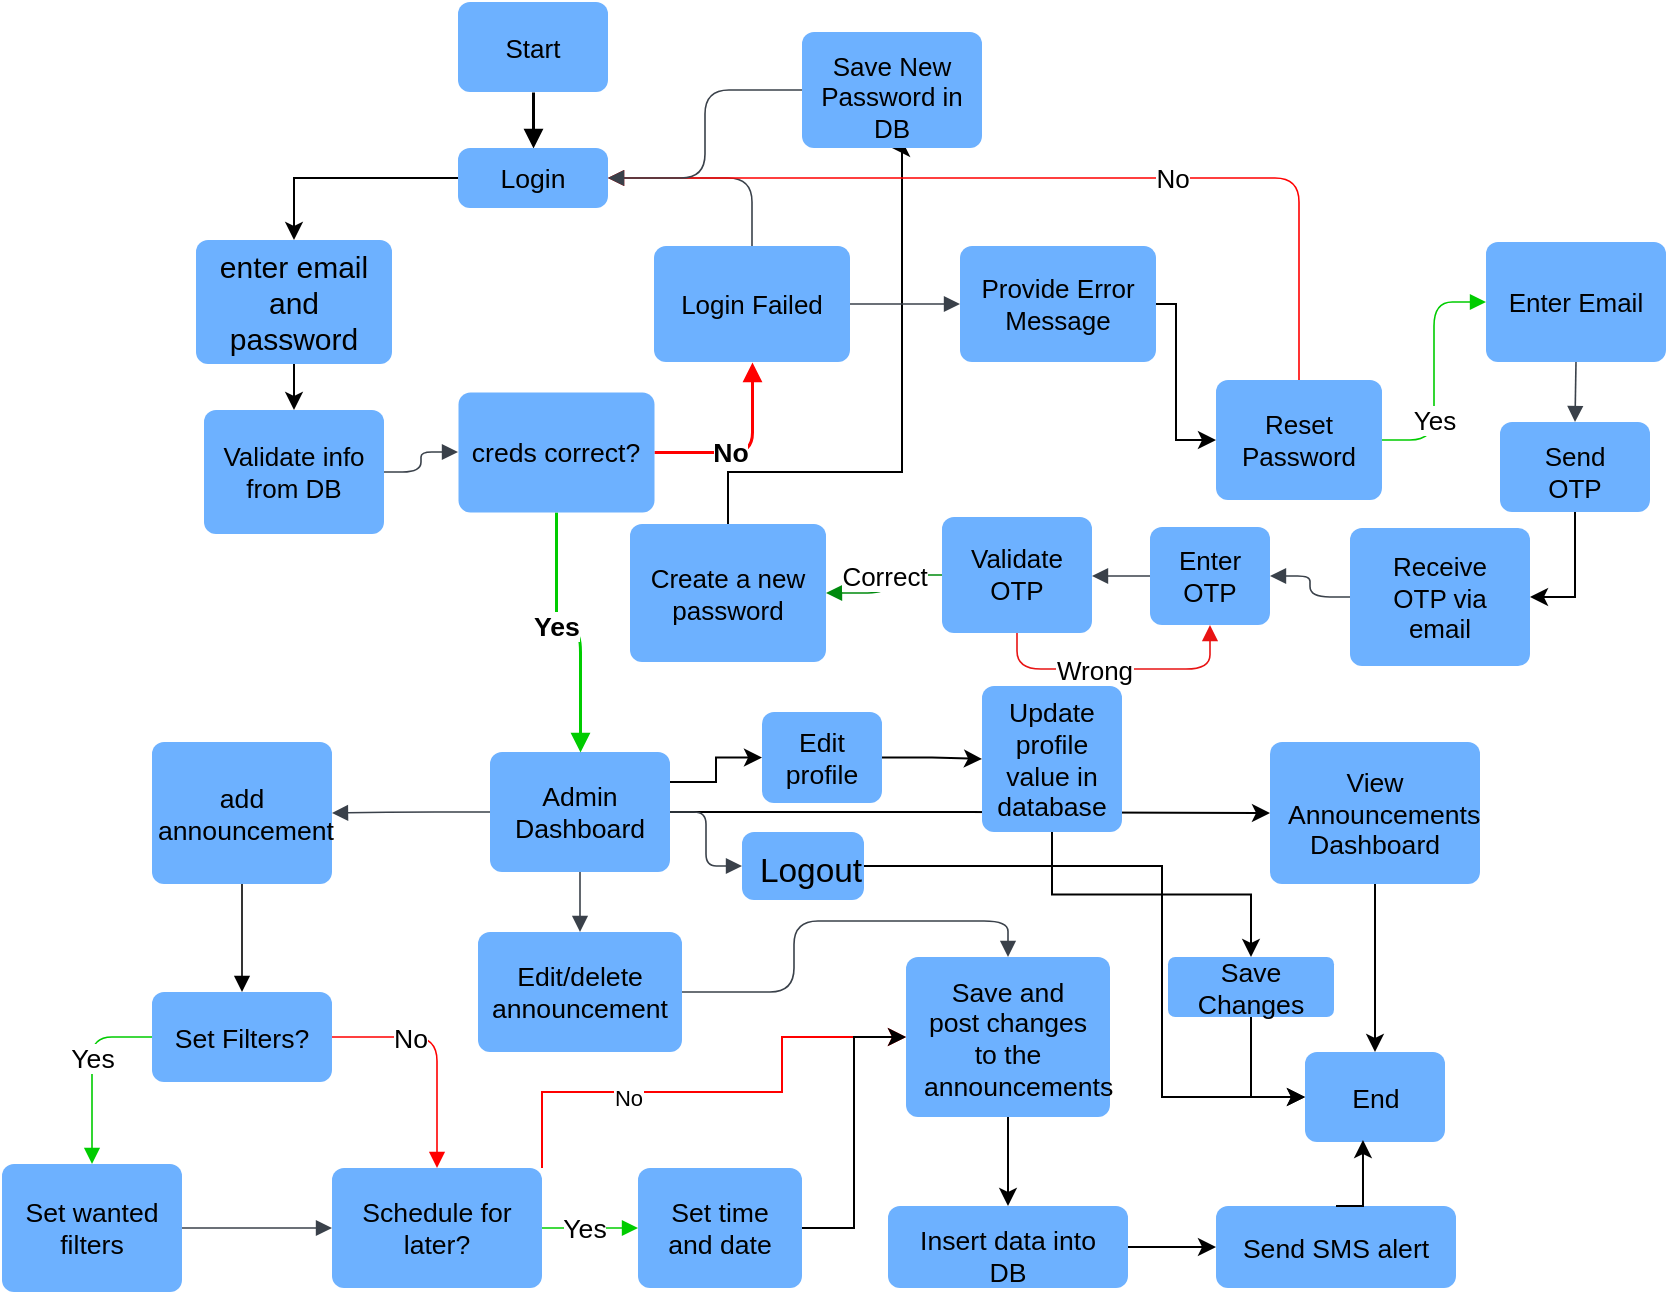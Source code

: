 <mxfile version="24.7.17">
  <diagram name="Page-1" id="vWdI8meJCBv66nS5C9-W">
    <mxGraphModel dx="1050" dy="1678" grid="1" gridSize="10" guides="1" tooltips="1" connect="1" arrows="1" fold="1" page="1" pageScale="1" pageWidth="850" pageHeight="1100" math="0" shadow="0">
      <root>
        <mxCell id="0" />
        <mxCell id="1" parent="0" />
        <mxCell id="9zr6NwkgxZ-QsHenSm3h-1" value="Set Filters?" style="html=1;overflow=block;blockSpacing=1;whiteSpace=wrap;fontSize=13.3;fontFamily=Helvetica;align=center;spacing=3.8;strokeOpacity=0;fillOpacity=100;rounded=1;absoluteArcSize=1;arcSize=12;fillColor=#6db1ff;strokeWidth=0.8;lucidId=K.9ePZV6msXv;" parent="1" vertex="1">
          <mxGeometry x="585" y="180" width="90" height="45" as="geometry" />
        </mxCell>
        <mxCell id="9zr6NwkgxZ-QsHenSm3h-2" value="" style="html=1;jettySize=18;whiteSpace=wrap;fontSize=13.3;fontFamily=Helvetica;strokeOpacity=100;strokeWidth=0.8;rounded=1;arcSize=20;edgeStyle=orthogonalEdgeStyle;startArrow=none;endArrow=block;endFill=1;exitX=0;exitY=0.5;exitPerimeter=0;entryX=0.5;entryY=0;entryPerimeter=0;lucidId=K.9eZbUQZ3kJ;strokeColor=#00CC00;" parent="1" source="9zr6NwkgxZ-QsHenSm3h-1" target="9zr6NwkgxZ-QsHenSm3h-8" edge="1">
          <mxGeometry width="100" height="100" relative="1" as="geometry">
            <Array as="points" />
          </mxGeometry>
        </mxCell>
        <mxCell id="9zr6NwkgxZ-QsHenSm3h-3" value="Yes" style="text;html=1;resizable=0;labelBackgroundColor=default;align=center;verticalAlign=middle;fontSize=13.3;" parent="9zr6NwkgxZ-QsHenSm3h-2" vertex="1">
          <mxGeometry x="-0.139" relative="1" as="geometry" />
        </mxCell>
        <mxCell id="9zr6NwkgxZ-QsHenSm3h-4" value="" style="html=1;jettySize=18;whiteSpace=wrap;fontSize=13;fontFamily=Helvetica;strokeOpacity=100;strokeWidth=0.8;rounded=1;arcSize=20;edgeStyle=orthogonalEdgeStyle;startArrow=none;endArrow=block;endFill=1;exitX=0.5;exitY=1;exitPerimeter=0;entryX=0.5;entryY=0;entryPerimeter=0;lucidId=K.9eV1ga0kcB;" parent="1" source="9zr6NwkgxZ-QsHenSm3h-7" target="9zr6NwkgxZ-QsHenSm3h-1" edge="1">
          <mxGeometry width="100" height="100" relative="1" as="geometry">
            <Array as="points" />
          </mxGeometry>
        </mxCell>
        <mxCell id="9zr6NwkgxZ-QsHenSm3h-6" value="" style="html=1;jettySize=18;whiteSpace=wrap;fontSize=13;strokeColor=#3a414a;strokeOpacity=100;strokeWidth=0.8;rounded=1;arcSize=24;edgeStyle=orthogonalEdgeStyle;startArrow=none;endArrow=block;endFill=1;exitX=0;exitY=0.5;exitPerimeter=0;entryX=1;entryY=0.5;entryPerimeter=0;lucidId=K.9e8S55~GWJ;" parent="1" source="9zr6NwkgxZ-QsHenSm3h-18" target="9zr6NwkgxZ-QsHenSm3h-7" edge="1">
          <mxGeometry width="100" height="100" relative="1" as="geometry">
            <Array as="points" />
          </mxGeometry>
        </mxCell>
        <mxCell id="9zr6NwkgxZ-QsHenSm3h-7" value=" add announcement " style="html=1;overflow=block;blockSpacing=1;whiteSpace=wrap;fontSize=13.3;align=center;spacing=3.8;strokeOpacity=0;fillOpacity=100;rounded=1;absoluteArcSize=1;arcSize=12;fillColor=#6db1ff;strokeWidth=0.8;lucidId=K.9ej97ZGr-u;" parent="1" vertex="1">
          <mxGeometry x="585" y="55" width="90" height="71" as="geometry" />
        </mxCell>
        <mxCell id="9zr6NwkgxZ-QsHenSm3h-8" value="Set wanted filters" style="html=1;overflow=block;blockSpacing=1;whiteSpace=wrap;fontSize=13.3;align=center;spacing=3.8;strokeOpacity=0;fillOpacity=100;rounded=1;absoluteArcSize=1;arcSize=12;fillColor=#6db1ff;strokeWidth=0.8;lucidId=K.9eCEkx3pMG;" parent="1" vertex="1">
          <mxGeometry x="510" y="266" width="90" height="64" as="geometry" />
        </mxCell>
        <mxCell id="9zr6NwkgxZ-QsHenSm3h-9" value="" style="html=1;jettySize=18;whiteSpace=wrap;fontSize=13;strokeColor=#3a414a;strokeOpacity=100;strokeWidth=0.8;rounded=1;arcSize=24;edgeStyle=orthogonalEdgeStyle;startArrow=none;endArrow=block;endFill=1;exitX=1;exitY=0.5;exitPerimeter=0;entryX=0;entryY=0.5;entryPerimeter=0;lucidId=K.9eAXrg4sPv;" parent="1" source="9zr6NwkgxZ-QsHenSm3h-8" target="9zr6NwkgxZ-QsHenSm3h-22" edge="1">
          <mxGeometry width="100" height="100" relative="1" as="geometry">
            <Array as="points" />
          </mxGeometry>
        </mxCell>
        <mxCell id="9zr6NwkgxZ-QsHenSm3h-94" style="edgeStyle=orthogonalEdgeStyle;rounded=0;orthogonalLoop=1;jettySize=auto;html=1;exitX=0.5;exitY=1;exitDx=0;exitDy=0;" parent="1" source="9zr6NwkgxZ-QsHenSm3h-10" target="9zr6NwkgxZ-QsHenSm3h-90" edge="1">
          <mxGeometry relative="1" as="geometry" />
        </mxCell>
        <mxCell id="9zr6NwkgxZ-QsHenSm3h-10" value="Save and post changes to the announcements" style="html=1;overflow=block;blockSpacing=1;whiteSpace=wrap;fontSize=13.3;align=center;spacing=9;strokeOpacity=0;fillOpacity=100;rounded=1;absoluteArcSize=1;arcSize=12;fillColor=#6db1ff;strokeWidth=0.8;lucidId=K.9e9UIpHzbe;" parent="1" vertex="1">
          <mxGeometry x="962" y="162.5" width="102" height="80" as="geometry" />
        </mxCell>
        <mxCell id="9zr6NwkgxZ-QsHenSm3h-11" value="Send SMS alert" style="html=1;overflow=block;blockSpacing=1;whiteSpace=wrap;fontSize=13.3;align=center;spacing=9;strokeOpacity=0;fillOpacity=100;rounded=1;absoluteArcSize=1;arcSize=12;fillColor=#6db1ff;strokeWidth=0.8;lucidId=K.9ekqbUyH-I;" parent="1" vertex="1">
          <mxGeometry x="1117" y="287" width="120" height="41" as="geometry" />
        </mxCell>
        <mxCell id="9zr6NwkgxZ-QsHenSm3h-13" value="" style="html=1;jettySize=18;whiteSpace=wrap;fontSize=13.3;align=center;strokeColor=#FF0000;strokeOpacity=100;strokeWidth=0.8;rounded=1;arcSize=24;edgeStyle=orthogonalEdgeStyle;startArrow=none;endArrow=block;endFill=1;exitX=1;exitY=0.5;exitPerimeter=0;entryX=0.5;entryY=0;entryPerimeter=0;lucidId=K.9evGjvuwo4;" parent="1" source="9zr6NwkgxZ-QsHenSm3h-1" target="9zr6NwkgxZ-QsHenSm3h-22" edge="1">
          <mxGeometry width="100" height="100" relative="1" as="geometry">
            <Array as="points">
              <mxPoint x="728" y="203" />
            </Array>
          </mxGeometry>
        </mxCell>
        <mxCell id="9zr6NwkgxZ-QsHenSm3h-14" value="No" style="text;html=1;resizable=0;labelBackgroundColor=default;align=center;verticalAlign=middle;fontSize=13.3;" parent="9zr6NwkgxZ-QsHenSm3h-13" vertex="1">
          <mxGeometry x="-0.342" relative="1" as="geometry">
            <mxPoint as="offset" />
          </mxGeometry>
        </mxCell>
        <mxCell id="9zr6NwkgxZ-QsHenSm3h-15" value="" style="html=1;jettySize=18;whiteSpace=wrap;fontSize=13;strokeColor=#3a414a;strokeOpacity=100;strokeWidth=0.8;rounded=1;arcSize=24;edgeStyle=orthogonalEdgeStyle;startArrow=none;endArrow=block;endFill=1;exitX=0.5;exitY=1;exitPerimeter=0;entryX=0.5;entryY=0;entryPerimeter=0;lucidId=K.9eH3u-lquY;" parent="1" source="9zr6NwkgxZ-QsHenSm3h-18" target="9zr6NwkgxZ-QsHenSm3h-16" edge="1">
          <mxGeometry width="100" height="100" relative="1" as="geometry">
            <Array as="points" />
          </mxGeometry>
        </mxCell>
        <mxCell id="9zr6NwkgxZ-QsHenSm3h-16" value="Edit/delete announcement" style="html=1;overflow=block;blockSpacing=1;whiteSpace=wrap;fontSize=13.3;fontColor=default;align=center;spacing=3.8;strokeOpacity=0;fillOpacity=100;rounded=1;absoluteArcSize=1;arcSize=12;fillColor=#6db1ff;strokeWidth=0.8;lucidId=K.9elMyOtj8l;" parent="1" vertex="1">
          <mxGeometry x="748" y="150" width="102" height="60" as="geometry" />
        </mxCell>
        <mxCell id="9zr6NwkgxZ-QsHenSm3h-17" value="" style="html=1;jettySize=18;whiteSpace=wrap;fontSize=13;strokeColor=#3a414a;strokeOpacity=100;strokeWidth=0.8;rounded=1;arcSize=24;edgeStyle=orthogonalEdgeStyle;startArrow=none;endArrow=block;endFill=1;exitX=1;exitY=0.5;exitPerimeter=0;entryX=0.5;entryY=0;entryPerimeter=0;lucidId=K.9e97Q1aUed;" parent="1" source="9zr6NwkgxZ-QsHenSm3h-16" target="9zr6NwkgxZ-QsHenSm3h-10" edge="1">
          <mxGeometry width="100" height="100" relative="1" as="geometry">
            <Array as="points" />
          </mxGeometry>
        </mxCell>
        <mxCell id="9zr6NwkgxZ-QsHenSm3h-96" style="edgeStyle=orthogonalEdgeStyle;rounded=0;orthogonalLoop=1;jettySize=auto;html=1;entryX=0;entryY=0.5;entryDx=0;entryDy=0;" parent="1" source="9zr6NwkgxZ-QsHenSm3h-18" target="9zr6NwkgxZ-QsHenSm3h-19" edge="1">
          <mxGeometry relative="1" as="geometry" />
        </mxCell>
        <mxCell id="yqcFwa5li_BjUkSR5m_H-3" style="edgeStyle=orthogonalEdgeStyle;rounded=0;orthogonalLoop=1;jettySize=auto;html=1;exitX=1;exitY=0.25;exitDx=0;exitDy=0;entryX=0;entryY=0.5;entryDx=0;entryDy=0;" edge="1" parent="1" source="9zr6NwkgxZ-QsHenSm3h-18" target="yqcFwa5li_BjUkSR5m_H-2">
          <mxGeometry relative="1" as="geometry" />
        </mxCell>
        <mxCell id="9zr6NwkgxZ-QsHenSm3h-18" value="Admin Dashboard" style="html=1;overflow=block;blockSpacing=1;whiteSpace=wrap;fontSize=13.3;fontFamily=Helvetica;spacing=3.8;strokeOpacity=0;fillOpacity=100;rounded=1;absoluteArcSize=1;arcSize=12;fillColor=#6db1ff;strokeWidth=0.8;lucidId=K.9esvh4-SU-;" parent="1" vertex="1">
          <mxGeometry x="754" y="60" width="90" height="60" as="geometry" />
        </mxCell>
        <mxCell id="9zr6NwkgxZ-QsHenSm3h-82" style="edgeStyle=orthogonalEdgeStyle;rounded=0;orthogonalLoop=1;jettySize=auto;html=1;exitX=0.5;exitY=1;exitDx=0;exitDy=0;entryX=0.5;entryY=0;entryDx=0;entryDy=0;" parent="1" source="9zr6NwkgxZ-QsHenSm3h-19" target="9zr6NwkgxZ-QsHenSm3h-29" edge="1">
          <mxGeometry relative="1" as="geometry">
            <Array as="points">
              <mxPoint x="1196" y="126" />
            </Array>
          </mxGeometry>
        </mxCell>
        <mxCell id="9zr6NwkgxZ-QsHenSm3h-19" value="View Announcements Dashboard" style="html=1;overflow=block;blockSpacing=1;whiteSpace=wrap;fontSize=13.3;align=center;spacing=9;strokeOpacity=0;fillOpacity=100;rounded=1;absoluteArcSize=1;arcSize=12;fillColor=#6db1ff;strokeWidth=0.8;lucidId=K.9ef97v9eRf;" parent="1" vertex="1">
          <mxGeometry x="1144" y="55" width="105" height="71" as="geometry" />
        </mxCell>
        <mxCell id="9zr6NwkgxZ-QsHenSm3h-85" style="edgeStyle=orthogonalEdgeStyle;rounded=0;orthogonalLoop=1;jettySize=auto;html=1;exitX=1;exitY=0;exitDx=0;exitDy=0;entryX=0;entryY=0.5;entryDx=0;entryDy=0;strokeColor=#FF0000;" parent="1" source="9zr6NwkgxZ-QsHenSm3h-22" target="9zr6NwkgxZ-QsHenSm3h-10" edge="1">
          <mxGeometry relative="1" as="geometry">
            <Array as="points">
              <mxPoint x="780" y="230" />
              <mxPoint x="900" y="230" />
              <mxPoint x="900" y="203" />
            </Array>
          </mxGeometry>
        </mxCell>
        <mxCell id="9zr6NwkgxZ-QsHenSm3h-86" value="No" style="edgeLabel;html=1;align=center;verticalAlign=middle;resizable=0;points=[];" parent="9zr6NwkgxZ-QsHenSm3h-85" vertex="1" connectable="0">
          <mxGeometry x="-0.345" y="-3" relative="1" as="geometry">
            <mxPoint as="offset" />
          </mxGeometry>
        </mxCell>
        <mxCell id="9zr6NwkgxZ-QsHenSm3h-22" value="Schedule for later?" style="html=1;overflow=block;blockSpacing=1;whiteSpace=wrap;fontSize=13.3;spacing=9;strokeOpacity=0;fillOpacity=100;rounded=1;absoluteArcSize=1;arcSize=12;fillColor=#6db1ff;strokeWidth=0.8;lucidId=oO-eZGi7Y0MT;" parent="1" vertex="1">
          <mxGeometry x="675" y="268" width="105" height="60" as="geometry" />
        </mxCell>
        <mxCell id="9zr6NwkgxZ-QsHenSm3h-25" value="" style="html=1;jettySize=18;whiteSpace=wrap;fontSize=13.3;fontFamily=Helvetica;strokeOpacity=100;strokeWidth=0.8;rounded=1;arcSize=20;edgeStyle=orthogonalEdgeStyle;startArrow=none;endArrow=block;endFill=1;exitX=1;exitY=0.5;exitPerimeter=0;entryX=0;entryY=0.5;entryPerimeter=0;lucidId=cR-ePCiyxl.Z;strokeColor=#00CC00;" parent="1" source="9zr6NwkgxZ-QsHenSm3h-22" target="9zr6NwkgxZ-QsHenSm3h-27" edge="1">
          <mxGeometry width="100" height="100" relative="1" as="geometry">
            <Array as="points" />
          </mxGeometry>
        </mxCell>
        <mxCell id="9zr6NwkgxZ-QsHenSm3h-26" value="Yes" style="text;html=1;resizable=0;labelBackgroundColor=default;align=center;verticalAlign=middle;fontSize=13.3;" parent="9zr6NwkgxZ-QsHenSm3h-25" vertex="1">
          <mxGeometry x="-0.139" relative="1" as="geometry" />
        </mxCell>
        <mxCell id="9zr6NwkgxZ-QsHenSm3h-75" style="edgeStyle=orthogonalEdgeStyle;rounded=0;orthogonalLoop=1;jettySize=auto;html=1;exitX=1;exitY=0.5;exitDx=0;exitDy=0;entryX=0;entryY=0.5;entryDx=0;entryDy=0;" parent="1" source="9zr6NwkgxZ-QsHenSm3h-27" target="9zr6NwkgxZ-QsHenSm3h-10" edge="1">
          <mxGeometry relative="1" as="geometry" />
        </mxCell>
        <mxCell id="9zr6NwkgxZ-QsHenSm3h-27" value="Set time and date" style="html=1;overflow=block;blockSpacing=1;whiteSpace=wrap;fontSize=13.3;spacing=9;strokeOpacity=0;fillOpacity=100;rounded=1;absoluteArcSize=1;arcSize=12;fillColor=#6db1ff;strokeWidth=0.8;lucidId=NR-eGa.vYzNw;" parent="1" vertex="1">
          <mxGeometry x="828" y="268" width="82" height="60" as="geometry" />
        </mxCell>
        <mxCell id="9zr6NwkgxZ-QsHenSm3h-29" value="End" style="html=1;overflow=block;blockSpacing=1;whiteSpace=wrap;fontSize=13.3;spacing=9;strokeOpacity=0;fillOpacity=100;rounded=1;absoluteArcSize=1;arcSize=12;fillColor=#6db1ff;strokeWidth=0.8;lucidId=XT-e4Xc_Qkls;" parent="1" vertex="1">
          <mxGeometry x="1161.5" y="210" width="70" height="45" as="geometry" />
        </mxCell>
        <mxCell id="9zr6NwkgxZ-QsHenSm3h-30" value="" style="html=1;jettySize=18;whiteSpace=wrap;fontSize=13;strokeColor=#3a414a;strokeOpacity=100;strokeWidth=0.8;rounded=1;arcSize=12;edgeStyle=orthogonalEdgeStyle;startArrow=none;endArrow=block;endFill=1;exitX=1;exitY=0.5;exitPerimeter=0;entryX=0;entryY=0.5;entryPerimeter=0;lucidId=Vp_eKJzRH1-B;" parent="1" source="9zr6NwkgxZ-QsHenSm3h-18" target="9zr6NwkgxZ-QsHenSm3h-31" edge="1">
          <mxGeometry width="100" height="100" relative="1" as="geometry">
            <Array as="points" />
          </mxGeometry>
        </mxCell>
        <mxCell id="9zr6NwkgxZ-QsHenSm3h-81" style="edgeStyle=orthogonalEdgeStyle;rounded=0;orthogonalLoop=1;jettySize=auto;html=1;entryX=0;entryY=0.5;entryDx=0;entryDy=0;" parent="1" source="9zr6NwkgxZ-QsHenSm3h-31" target="9zr6NwkgxZ-QsHenSm3h-29" edge="1">
          <mxGeometry relative="1" as="geometry">
            <Array as="points">
              <mxPoint x="1090" y="117" />
              <mxPoint x="1090" y="233" />
            </Array>
          </mxGeometry>
        </mxCell>
        <mxCell id="9zr6NwkgxZ-QsHenSm3h-31" value="Logout" style="html=1;overflow=block;blockSpacing=1;whiteSpace=wrap;fontSize=16.7;spacing=9;strokeOpacity=0;fillOpacity=100;rounded=1;absoluteArcSize=1;arcSize=12;fillColor=#6db1ff;strokeWidth=0.8;lucidId=Xp_ey8tIuWU0;" parent="1" vertex="1">
          <mxGeometry x="880" y="100" width="61" height="34" as="geometry" />
        </mxCell>
        <mxCell id="9zr6NwkgxZ-QsHenSm3h-33" value="" style="html=1;jettySize=18;whiteSpace=wrap;fontSize=13;fontFamily=Helvetica;strokeOpacity=100;strokeWidth=1.5;rounded=1;arcSize=20;edgeStyle=orthogonalEdgeStyle;startArrow=none;endArrow=block;endFill=1;exitX=0.5;exitY=1;exitPerimeter=0;entryX=0.5;entryY=0;entryPerimeter=0;lucidId=WuJfbFKOlb_a;" parent="1" source="9zr6NwkgxZ-QsHenSm3h-54" target="9zr6NwkgxZ-QsHenSm3h-40" edge="1">
          <mxGeometry width="100" height="100" relative="1" as="geometry">
            <Array as="points" />
          </mxGeometry>
        </mxCell>
        <mxCell id="9zr6NwkgxZ-QsHenSm3h-34" value="" style="html=1;jettySize=18;whiteSpace=wrap;fontSize=13.3;fontFamily=Helvetica;fontStyle=1;strokeOpacity=100;strokeWidth=1.5;rounded=1;arcSize=20;edgeStyle=orthogonalEdgeStyle;startArrow=none;endArrow=block;endFill=1;exitX=0.5;exitY=1;exitPerimeter=0;entryX=0.5;entryY=0;entryPerimeter=0;lucidId=WuJf8tIJKCo_;strokeColor=#00CC00;" parent="1" source="9zr6NwkgxZ-QsHenSm3h-38" target="9zr6NwkgxZ-QsHenSm3h-18" edge="1">
          <mxGeometry width="100" height="100" relative="1" as="geometry">
            <Array as="points" />
          </mxGeometry>
        </mxCell>
        <mxCell id="9zr6NwkgxZ-QsHenSm3h-35" value="Yes" style="text;html=1;resizable=0;labelBackgroundColor=default;align=center;verticalAlign=middle;fontStyle=1;fontSize=13.3;" parent="9zr6NwkgxZ-QsHenSm3h-34" vertex="1">
          <mxGeometry x="-0.134" relative="1" as="geometry" />
        </mxCell>
        <mxCell id="9zr6NwkgxZ-QsHenSm3h-36" value="" style="html=1;jettySize=18;whiteSpace=wrap;fontSize=13.3;fontFamily=Helvetica;fontStyle=1;strokeOpacity=100;strokeWidth=1.5;rounded=1;arcSize=20;edgeStyle=orthogonalEdgeStyle;startArrow=none;endArrow=block;endFill=1;exitX=1;exitY=0.5;exitPerimeter=0;entryX=0.5;entryY=1;entryPerimeter=0;lucidId=WuJflxuW-I_L;strokeColor=#FF0000;" parent="1" source="9zr6NwkgxZ-QsHenSm3h-38" target="9zr6NwkgxZ-QsHenSm3h-41" edge="1">
          <mxGeometry width="100" height="100" relative="1" as="geometry">
            <Array as="points" />
          </mxGeometry>
        </mxCell>
        <mxCell id="9zr6NwkgxZ-QsHenSm3h-37" value="No" style="text;html=1;resizable=0;labelBackgroundColor=default;align=center;verticalAlign=middle;fontStyle=1;fontSize=13.3;" parent="9zr6NwkgxZ-QsHenSm3h-36" vertex="1">
          <mxGeometry x="-0.195" relative="1" as="geometry" />
        </mxCell>
        <mxCell id="9zr6NwkgxZ-QsHenSm3h-38" value="creds correct?" style="html=1;overflow=block;blockSpacing=1;whiteSpace=wrap;fontSize=13.3;fontFamily=Helvetica;spacing=3.8;strokeOpacity=0;fillOpacity=100;rounded=1;absoluteArcSize=1;arcSize=12;fillColor=#6db1ff;strokeWidth=1.5;lucidId=WuJfvPI8yR.A;" parent="1" vertex="1">
          <mxGeometry x="738" y="-120" width="98" height="60" as="geometry" />
        </mxCell>
        <mxCell id="9zr6NwkgxZ-QsHenSm3h-72" style="edgeStyle=orthogonalEdgeStyle;rounded=0;orthogonalLoop=1;jettySize=auto;html=1;exitX=0.5;exitY=1;exitDx=0;exitDy=0;entryX=0.5;entryY=0;entryDx=0;entryDy=0;" parent="1" source="9zr6NwkgxZ-QsHenSm3h-39" target="9zr6NwkgxZ-QsHenSm3h-55" edge="1">
          <mxGeometry relative="1" as="geometry" />
        </mxCell>
        <mxCell id="9zr6NwkgxZ-QsHenSm3h-39" value="enter email and   password" style="html=1;overflow=block;blockSpacing=1;whiteSpace=wrap;fontSize=15;fontFamily=Helvetica;spacing=3.8;strokeOpacity=0;fillOpacity=100;rounded=1;absoluteArcSize=1;arcSize=12;fillColor=#6db1ff;strokeWidth=0.8;lucidId=WuJfM8TgVftw;" parent="1" vertex="1">
          <mxGeometry x="607" y="-196" width="98" height="62" as="geometry" />
        </mxCell>
        <mxCell id="9zr6NwkgxZ-QsHenSm3h-71" style="edgeStyle=orthogonalEdgeStyle;rounded=0;orthogonalLoop=1;jettySize=auto;html=1;entryX=0.5;entryY=0;entryDx=0;entryDy=0;" parent="1" source="9zr6NwkgxZ-QsHenSm3h-40" target="9zr6NwkgxZ-QsHenSm3h-39" edge="1">
          <mxGeometry relative="1" as="geometry" />
        </mxCell>
        <mxCell id="9zr6NwkgxZ-QsHenSm3h-40" value="Login" style="html=1;overflow=block;blockSpacing=1;whiteSpace=wrap;fontSize=13.3;fontFamily=Helvetica;spacing=3.8;strokeOpacity=0;fillOpacity=100;rounded=1;absoluteArcSize=1;arcSize=12;fillColor=#6db1ff;strokeWidth=0.8;lucidId=WuJfud~oGRuj;" parent="1" vertex="1">
          <mxGeometry x="738" y="-242" width="75" height="30" as="geometry" />
        </mxCell>
        <mxCell id="9zr6NwkgxZ-QsHenSm3h-41" value="Login Failed" style="html=1;overflow=block;blockSpacing=1;whiteSpace=wrap;fontSize=13;align=center;spacing=9;strokeOpacity=0;fillOpacity=100;rounded=1;absoluteArcSize=1;arcSize=12;fillColor=#6db1ff;strokeWidth=0.8;lucidId=WuJflgve1fQ1;" parent="1" vertex="1">
          <mxGeometry x="836" y="-193" width="98" height="58" as="geometry" />
        </mxCell>
        <mxCell id="9zr6NwkgxZ-QsHenSm3h-42" value="" style="html=1;jettySize=18;whiteSpace=wrap;fontSize=13;strokeColor=#3a414a;strokeOpacity=100;strokeWidth=0.8;rounded=1;arcSize=24;edgeStyle=orthogonalEdgeStyle;startArrow=none;endArrow=block;endFill=1;exitX=0.5;exitY=0;exitPerimeter=0;entryX=1;entryY=0.5;entryPerimeter=0;lucidId=WuJfEY~w6pqM;" parent="1" source="9zr6NwkgxZ-QsHenSm3h-41" target="9zr6NwkgxZ-QsHenSm3h-40" edge="1">
          <mxGeometry width="100" height="100" relative="1" as="geometry">
            <Array as="points" />
          </mxGeometry>
        </mxCell>
        <mxCell id="9zr6NwkgxZ-QsHenSm3h-44" value="Reset Password" style="html=1;overflow=block;blockSpacing=1;whiteSpace=wrap;fontSize=13;align=center;spacing=9;strokeOpacity=0;fillOpacity=100;rounded=1;absoluteArcSize=1;arcSize=12;fillColor=#6db1ff;strokeWidth=0.8;lucidId=WuJf6AFYt1Zm;" parent="1" vertex="1">
          <mxGeometry x="1117" y="-126" width="83" height="60" as="geometry" />
        </mxCell>
        <mxCell id="9zr6NwkgxZ-QsHenSm3h-45" value="" style="html=1;jettySize=18;whiteSpace=wrap;fontSize=13;strokeColor=#00CC00;strokeOpacity=100;strokeWidth=0.8;rounded=1;arcSize=24;edgeStyle=orthogonalEdgeStyle;startArrow=none;endArrow=block;endFill=1;exitX=1;exitY=0.5;exitPerimeter=0;entryX=0;entryY=0.5;entryPerimeter=0;lucidId=WuJf1c~flg_C;" parent="1" source="9zr6NwkgxZ-QsHenSm3h-44" target="9zr6NwkgxZ-QsHenSm3h-47" edge="1">
          <mxGeometry width="100" height="100" relative="1" as="geometry">
            <Array as="points" />
          </mxGeometry>
        </mxCell>
        <mxCell id="9zr6NwkgxZ-QsHenSm3h-46" value="Yes" style="text;html=1;resizable=0;labelBackgroundColor=default;align=center;verticalAlign=middle;fontSize=13;" parent="9zr6NwkgxZ-QsHenSm3h-45" vertex="1">
          <mxGeometry x="-0.409" relative="1" as="geometry" />
        </mxCell>
        <mxCell id="9zr6NwkgxZ-QsHenSm3h-47" value="Enter Email" style="html=1;overflow=block;blockSpacing=1;whiteSpace=wrap;fontSize=13;align=center;spacing=3.8;strokeOpacity=0;fillOpacity=100;rounded=1;absoluteArcSize=1;arcSize=12;fillColor=#6db1ff;strokeWidth=0.8;lucidId=WuJfHciTWmlJ;" parent="1" vertex="1">
          <mxGeometry x="1252" y="-195" width="90" height="60" as="geometry" />
        </mxCell>
        <mxCell id="9zr6NwkgxZ-QsHenSm3h-48" value="" style="html=1;jettySize=18;whiteSpace=wrap;fontSize=13;strokeColor=#3a414a;strokeOpacity=100;strokeWidth=0.8;rounded=1;arcSize=24;edgeStyle=orthogonalEdgeStyle;startArrow=none;endArrow=block;endFill=1;exitX=0.5;exitY=1;exitPerimeter=0;entryX=0.5;entryY=0;entryPerimeter=0;lucidId=WuJfnMkL1I3P;" parent="1" source="9zr6NwkgxZ-QsHenSm3h-47" target="9zr6NwkgxZ-QsHenSm3h-61" edge="1">
          <mxGeometry width="100" height="100" relative="1" as="geometry">
            <Array as="points" />
          </mxGeometry>
        </mxCell>
        <mxCell id="9zr6NwkgxZ-QsHenSm3h-49" value="Receive OTP via email" style="html=1;overflow=block;blockSpacing=1;whiteSpace=wrap;fontSize=13;align=center;spacing=9;strokeOpacity=0;fillOpacity=100;rounded=1;absoluteArcSize=1;arcSize=12;fillColor=#6db1ff;strokeWidth=0.8;lucidId=WuJfsBquWp7Y;" parent="1" vertex="1">
          <mxGeometry x="1184" y="-52" width="90" height="69" as="geometry" />
        </mxCell>
        <mxCell id="9zr6NwkgxZ-QsHenSm3h-50" value="" style="html=1;jettySize=18;whiteSpace=wrap;fontSize=13;strokeColor=#3a414a;strokeOpacity=100;strokeWidth=0.8;rounded=1;arcSize=24;edgeStyle=orthogonalEdgeStyle;startArrow=none;endArrow=block;endFill=1;exitX=0;exitY=0.5;exitPerimeter=0;entryX=1;entryY=0.5;entryPerimeter=0;lucidId=WuJf_XNkiN_a;" parent="1" source="9zr6NwkgxZ-QsHenSm3h-49" target="9zr6NwkgxZ-QsHenSm3h-51" edge="1">
          <mxGeometry width="100" height="100" relative="1" as="geometry">
            <Array as="points" />
          </mxGeometry>
        </mxCell>
        <mxCell id="9zr6NwkgxZ-QsHenSm3h-51" value="Enter OTP" style="html=1;overflow=block;blockSpacing=1;whiteSpace=wrap;fontSize=13;align=center;spacing=9;strokeOpacity=0;fillOpacity=100;rounded=1;absoluteArcSize=1;arcSize=12;fillColor=#6db1ff;strokeWidth=0.8;lucidId=WuJfRsA.J~Xe;" parent="1" vertex="1">
          <mxGeometry x="1084" y="-52.51" width="60" height="49" as="geometry" />
        </mxCell>
        <mxCell id="9zr6NwkgxZ-QsHenSm3h-84" style="edgeStyle=orthogonalEdgeStyle;rounded=0;orthogonalLoop=1;jettySize=auto;html=1;exitX=0.5;exitY=0;exitDx=0;exitDy=0;entryX=0.5;entryY=1;entryDx=0;entryDy=0;" parent="1" source="9zr6NwkgxZ-QsHenSm3h-52" target="9zr6NwkgxZ-QsHenSm3h-69" edge="1">
          <mxGeometry relative="1" as="geometry">
            <Array as="points">
              <mxPoint x="873" y="-80" />
              <mxPoint x="960" y="-80" />
              <mxPoint x="960" y="-242" />
            </Array>
          </mxGeometry>
        </mxCell>
        <mxCell id="9zr6NwkgxZ-QsHenSm3h-52" value="Create a new password" style="html=1;overflow=block;blockSpacing=1;whiteSpace=wrap;fontSize=13;align=center;spacing=9;strokeOpacity=0;fillOpacity=100;rounded=1;absoluteArcSize=1;arcSize=12;fillColor=#6db1ff;strokeWidth=0.8;lucidId=WuJfBbzaGace;" parent="1" vertex="1">
          <mxGeometry x="824" y="-54" width="98" height="69" as="geometry" />
        </mxCell>
        <mxCell id="9zr6NwkgxZ-QsHenSm3h-54" value="Start" style="html=1;overflow=block;blockSpacing=1;whiteSpace=wrap;fontSize=13;align=center;spacing=9;strokeOpacity=0;fillOpacity=100;rounded=1;absoluteArcSize=1;arcSize=12;fillColor=#6db1ff;strokeWidth=0.8;lucidId=WuJfv1kXkI-l;" parent="1" vertex="1">
          <mxGeometry x="738" y="-315" width="75" height="45" as="geometry" />
        </mxCell>
        <mxCell id="9zr6NwkgxZ-QsHenSm3h-55" value="Validate info from DB" style="html=1;overflow=block;blockSpacing=1;whiteSpace=wrap;fontSize=13;align=center;spacing=9;strokeOpacity=0;fillOpacity=100;rounded=1;absoluteArcSize=1;arcSize=12;fillColor=#6db1ff;strokeWidth=0.8;lucidId=WuJfaSnSaq3l;" parent="1" vertex="1">
          <mxGeometry x="611" y="-111" width="90" height="62" as="geometry" />
        </mxCell>
        <mxCell id="9zr6NwkgxZ-QsHenSm3h-56" value="" style="html=1;jettySize=18;whiteSpace=wrap;fontSize=13;strokeColor=#3a414a;strokeOpacity=100;strokeWidth=0.8;rounded=1;arcSize=24;edgeStyle=orthogonalEdgeStyle;startArrow=none;endArrow=block;endFill=1;exitX=1;exitY=0.5;exitPerimeter=0;entryX=0;entryY=0.5;entryPerimeter=0;lucidId=WuJf63g6anEz;" parent="1" source="9zr6NwkgxZ-QsHenSm3h-55" target="9zr6NwkgxZ-QsHenSm3h-38" edge="1">
          <mxGeometry width="100" height="100" relative="1" as="geometry">
            <Array as="points" />
          </mxGeometry>
        </mxCell>
        <mxCell id="9zr6NwkgxZ-QsHenSm3h-57" value="" style="html=1;jettySize=18;whiteSpace=wrap;fontSize=13;strokeColor=#3a414a;strokeOpacity=100;strokeWidth=0.8;rounded=1;arcSize=24;edgeStyle=orthogonalEdgeStyle;startArrow=none;endArrow=block;endFill=1;exitX=1;exitY=0.5;exitPerimeter=0;entryX=0;entryY=0.5;entryPerimeter=0;lucidId=WuJfggDKfq74;" parent="1" source="9zr6NwkgxZ-QsHenSm3h-41" target="9zr6NwkgxZ-QsHenSm3h-58" edge="1">
          <mxGeometry width="100" height="100" relative="1" as="geometry">
            <Array as="points" />
          </mxGeometry>
        </mxCell>
        <mxCell id="9zr6NwkgxZ-QsHenSm3h-74" style="edgeStyle=orthogonalEdgeStyle;rounded=0;orthogonalLoop=1;jettySize=auto;html=1;exitX=1;exitY=0.5;exitDx=0;exitDy=0;entryX=0;entryY=0.5;entryDx=0;entryDy=0;" parent="1" source="9zr6NwkgxZ-QsHenSm3h-58" target="9zr6NwkgxZ-QsHenSm3h-44" edge="1">
          <mxGeometry relative="1" as="geometry">
            <Array as="points">
              <mxPoint x="1097" y="-164" />
              <mxPoint x="1097" y="-96" />
            </Array>
          </mxGeometry>
        </mxCell>
        <mxCell id="9zr6NwkgxZ-QsHenSm3h-58" value="Provide Error Message" style="html=1;overflow=block;blockSpacing=1;whiteSpace=wrap;fontSize=13;align=center;spacing=9;strokeOpacity=0;fillOpacity=100;rounded=1;absoluteArcSize=1;arcSize=12;fillColor=#6db1ff;strokeWidth=0.8;lucidId=WuJfPeBCYjqM;" parent="1" vertex="1">
          <mxGeometry x="989" y="-193" width="98" height="58" as="geometry" />
        </mxCell>
        <mxCell id="9zr6NwkgxZ-QsHenSm3h-59" value="" style="html=1;jettySize=18;whiteSpace=wrap;fontSize=13;strokeColor=#FF0000;strokeOpacity=100;strokeWidth=0.8;rounded=1;arcSize=24;edgeStyle=orthogonalEdgeStyle;startArrow=none;endArrow=block;endFill=1;exitX=0.5;exitY=0;exitPerimeter=0;entryX=1;entryY=0.5;entryPerimeter=0;lucidId=WuJfe4eMWmSe;" parent="1" source="9zr6NwkgxZ-QsHenSm3h-44" target="9zr6NwkgxZ-QsHenSm3h-40" edge="1">
          <mxGeometry width="100" height="100" relative="1" as="geometry">
            <Array as="points" />
          </mxGeometry>
        </mxCell>
        <mxCell id="9zr6NwkgxZ-QsHenSm3h-60" value="No" style="text;html=1;resizable=0;labelBackgroundColor=default;align=center;verticalAlign=middle;fontSize=13;" parent="9zr6NwkgxZ-QsHenSm3h-59" vertex="1">
          <mxGeometry x="-0.261" relative="1" as="geometry" />
        </mxCell>
        <mxCell id="9zr6NwkgxZ-QsHenSm3h-83" style="edgeStyle=orthogonalEdgeStyle;rounded=0;orthogonalLoop=1;jettySize=auto;html=1;exitX=0.5;exitY=1;exitDx=0;exitDy=0;entryX=1;entryY=0.5;entryDx=0;entryDy=0;" parent="1" source="9zr6NwkgxZ-QsHenSm3h-61" target="9zr6NwkgxZ-QsHenSm3h-49" edge="1">
          <mxGeometry relative="1" as="geometry" />
        </mxCell>
        <mxCell id="9zr6NwkgxZ-QsHenSm3h-61" value="Send OTP" style="html=1;overflow=block;blockSpacing=1;whiteSpace=wrap;fontSize=13;align=center;spacing=9;strokeOpacity=0;fillOpacity=100;rounded=1;absoluteArcSize=1;arcSize=12;fillColor=#6db1ff;strokeWidth=0.8;lucidId=WuJfENEgCVMb;" parent="1" vertex="1">
          <mxGeometry x="1259" y="-105" width="75" height="45" as="geometry" />
        </mxCell>
        <mxCell id="9zr6NwkgxZ-QsHenSm3h-63" value="" style="html=1;jettySize=18;whiteSpace=wrap;fontSize=13;strokeColor=#3a414a;strokeOpacity=100;strokeWidth=0.8;rounded=1;arcSize=24;edgeStyle=orthogonalEdgeStyle;startArrow=none;endArrow=block;endFill=1;exitX=0;exitY=0.5;exitPerimeter=0;entryX=1;entryY=0.5;entryPerimeter=0;lucidId=WuJf7LvX4787;" parent="1" source="9zr6NwkgxZ-QsHenSm3h-51" target="9zr6NwkgxZ-QsHenSm3h-64" edge="1">
          <mxGeometry width="100" height="100" relative="1" as="geometry">
            <Array as="points" />
          </mxGeometry>
        </mxCell>
        <mxCell id="9zr6NwkgxZ-QsHenSm3h-64" value="Validate OTP" style="html=1;overflow=block;blockSpacing=1;whiteSpace=wrap;fontSize=13;align=center;spacing=9;strokeOpacity=0;fillOpacity=100;rounded=1;absoluteArcSize=1;arcSize=12;fillColor=#6db1ff;strokeWidth=0.8;lucidId=WuJfDRyyHlhG;" parent="1" vertex="1">
          <mxGeometry x="980" y="-57.51" width="75" height="58" as="geometry" />
        </mxCell>
        <mxCell id="9zr6NwkgxZ-QsHenSm3h-65" value="" style="html=1;jettySize=18;whiteSpace=wrap;fontSize=13;strokeColor=#008a0e;strokeOpacity=100;strokeWidth=0.8;rounded=1;arcSize=24;edgeStyle=orthogonalEdgeStyle;startArrow=none;endArrow=block;endFill=1;exitX=0;exitY=0.5;exitPerimeter=0;entryX=1;entryY=0.5;entryPerimeter=0;lucidId=WuJfAHo3yrPa;" parent="1" source="9zr6NwkgxZ-QsHenSm3h-64" target="9zr6NwkgxZ-QsHenSm3h-52" edge="1">
          <mxGeometry width="100" height="100" relative="1" as="geometry">
            <Array as="points" />
          </mxGeometry>
        </mxCell>
        <mxCell id="9zr6NwkgxZ-QsHenSm3h-66" value="Correct" style="text;html=1;resizable=0;labelBackgroundColor=default;align=center;verticalAlign=middle;fontSize=13;" parent="9zr6NwkgxZ-QsHenSm3h-65" vertex="1">
          <mxGeometry x="-0.14" relative="1" as="geometry" />
        </mxCell>
        <mxCell id="9zr6NwkgxZ-QsHenSm3h-67" value="" style="html=1;jettySize=18;whiteSpace=wrap;fontSize=13;strokeColor=#e81313;strokeOpacity=100;strokeWidth=0.8;rounded=1;arcSize=24;edgeStyle=orthogonalEdgeStyle;startArrow=none;endArrow=block;endFill=1;exitX=0.5;exitY=1;exitPerimeter=0;entryX=0.5;entryY=1;entryPerimeter=0;lucidId=WuJflYzy3S~K;" parent="1" source="9zr6NwkgxZ-QsHenSm3h-64" target="9zr6NwkgxZ-QsHenSm3h-51" edge="1">
          <mxGeometry width="100" height="100" relative="1" as="geometry">
            <Array as="points" />
          </mxGeometry>
        </mxCell>
        <mxCell id="9zr6NwkgxZ-QsHenSm3h-68" value="Wrong" style="text;html=1;resizable=0;labelBackgroundColor=default;align=center;verticalAlign=middle;fontSize=13;" parent="9zr6NwkgxZ-QsHenSm3h-67" vertex="1">
          <mxGeometry x="-0.169" relative="1" as="geometry" />
        </mxCell>
        <mxCell id="9zr6NwkgxZ-QsHenSm3h-69" value="Save New Password in DB" style="html=1;overflow=block;blockSpacing=1;whiteSpace=wrap;fontSize=13;align=center;spacing=9;strokeOpacity=0;fillOpacity=100;rounded=1;absoluteArcSize=1;arcSize=12;fillColor=#6db1ff;strokeWidth=0.8;lucidId=WuJf9yEVuqaz;" parent="1" vertex="1">
          <mxGeometry x="910" y="-300" width="90" height="58" as="geometry" />
        </mxCell>
        <mxCell id="9zr6NwkgxZ-QsHenSm3h-70" value="" style="html=1;jettySize=18;whiteSpace=wrap;fontSize=13;strokeColor=#3a414a;strokeOpacity=100;strokeWidth=0.8;rounded=1;arcSize=24;edgeStyle=orthogonalEdgeStyle;startArrow=none;endArrow=block;endFill=1;exitX=0;exitY=0.5;exitPerimeter=0;entryX=1;entryY=0.5;entryPerimeter=0;lucidId=WuJfmOi-Vdc~;" parent="1" source="9zr6NwkgxZ-QsHenSm3h-69" target="9zr6NwkgxZ-QsHenSm3h-40" edge="1">
          <mxGeometry width="100" height="100" relative="1" as="geometry">
            <Array as="points" />
          </mxGeometry>
        </mxCell>
        <mxCell id="9zr6NwkgxZ-QsHenSm3h-95" style="edgeStyle=orthogonalEdgeStyle;rounded=0;orthogonalLoop=1;jettySize=auto;html=1;exitX=1;exitY=0.5;exitDx=0;exitDy=0;" parent="1" source="9zr6NwkgxZ-QsHenSm3h-90" target="9zr6NwkgxZ-QsHenSm3h-11" edge="1">
          <mxGeometry relative="1" as="geometry" />
        </mxCell>
        <mxCell id="9zr6NwkgxZ-QsHenSm3h-90" value="Insert data into DB" style="html=1;overflow=block;blockSpacing=1;whiteSpace=wrap;fontSize=13.3;align=center;spacing=9;strokeOpacity=0;fillOpacity=100;rounded=1;absoluteArcSize=1;arcSize=12;fillColor=#6db1ff;strokeWidth=0.8;lucidId=K.9ekqbUyH-I;" parent="1" vertex="1">
          <mxGeometry x="953" y="287" width="120" height="41" as="geometry" />
        </mxCell>
        <mxCell id="9zr6NwkgxZ-QsHenSm3h-93" style="edgeStyle=orthogonalEdgeStyle;rounded=0;orthogonalLoop=1;jettySize=auto;html=1;exitX=0.5;exitY=0;exitDx=0;exitDy=0;entryX=0.414;entryY=0.978;entryDx=0;entryDy=0;entryPerimeter=0;" parent="1" source="9zr6NwkgxZ-QsHenSm3h-11" target="9zr6NwkgxZ-QsHenSm3h-29" edge="1">
          <mxGeometry relative="1" as="geometry" />
        </mxCell>
        <mxCell id="yqcFwa5li_BjUkSR5m_H-4" style="edgeStyle=orthogonalEdgeStyle;rounded=0;orthogonalLoop=1;jettySize=auto;html=1;" edge="1" parent="1" source="yqcFwa5li_BjUkSR5m_H-2" target="yqcFwa5li_BjUkSR5m_H-5">
          <mxGeometry relative="1" as="geometry">
            <mxPoint x="430" y="230" as="targetPoint" />
          </mxGeometry>
        </mxCell>
        <mxCell id="yqcFwa5li_BjUkSR5m_H-2" value=" Edit profile" style="html=1;overflow=block;blockSpacing=1;whiteSpace=wrap;fontSize=13.3;align=center;spacing=3.8;strokeOpacity=0;fillOpacity=100;rounded=1;absoluteArcSize=1;arcSize=12;fillColor=#6db1ff;strokeWidth=0.8;lucidId=K.9ej97ZGr-u;" vertex="1" parent="1">
          <mxGeometry x="890" y="40" width="60" height="45.5" as="geometry" />
        </mxCell>
        <mxCell id="yqcFwa5li_BjUkSR5m_H-8" value="" style="edgeStyle=orthogonalEdgeStyle;rounded=0;orthogonalLoop=1;jettySize=auto;html=1;exitX=0.5;exitY=1;exitDx=0;exitDy=0;" edge="1" parent="1" source="yqcFwa5li_BjUkSR5m_H-5" target="yqcFwa5li_BjUkSR5m_H-7">
          <mxGeometry relative="1" as="geometry" />
        </mxCell>
        <mxCell id="yqcFwa5li_BjUkSR5m_H-5" value=" Update profile value in database" style="html=1;overflow=block;blockSpacing=1;whiteSpace=wrap;fontSize=13.3;align=center;spacing=3.8;strokeOpacity=0;fillOpacity=100;rounded=1;absoluteArcSize=1;arcSize=12;fillColor=#6db1ff;strokeWidth=0.8;lucidId=K.9ej97ZGr-u;" vertex="1" parent="1">
          <mxGeometry x="1000" y="27" width="70" height="73" as="geometry" />
        </mxCell>
        <mxCell id="yqcFwa5li_BjUkSR5m_H-9" style="edgeStyle=orthogonalEdgeStyle;rounded=0;orthogonalLoop=1;jettySize=auto;html=1;entryX=0;entryY=0.5;entryDx=0;entryDy=0;" edge="1" parent="1" source="yqcFwa5li_BjUkSR5m_H-7" target="9zr6NwkgxZ-QsHenSm3h-29">
          <mxGeometry relative="1" as="geometry" />
        </mxCell>
        <mxCell id="yqcFwa5li_BjUkSR5m_H-7" value="Save Changes" style="whiteSpace=wrap;html=1;fontSize=13.3;fillColor=#6db1ff;spacing=3.8;rounded=1;arcSize=12;strokeWidth=0.8;strokeColor=none;" vertex="1" parent="1">
          <mxGeometry x="1093" y="162.5" width="83" height="30" as="geometry" />
        </mxCell>
      </root>
    </mxGraphModel>
  </diagram>
</mxfile>
